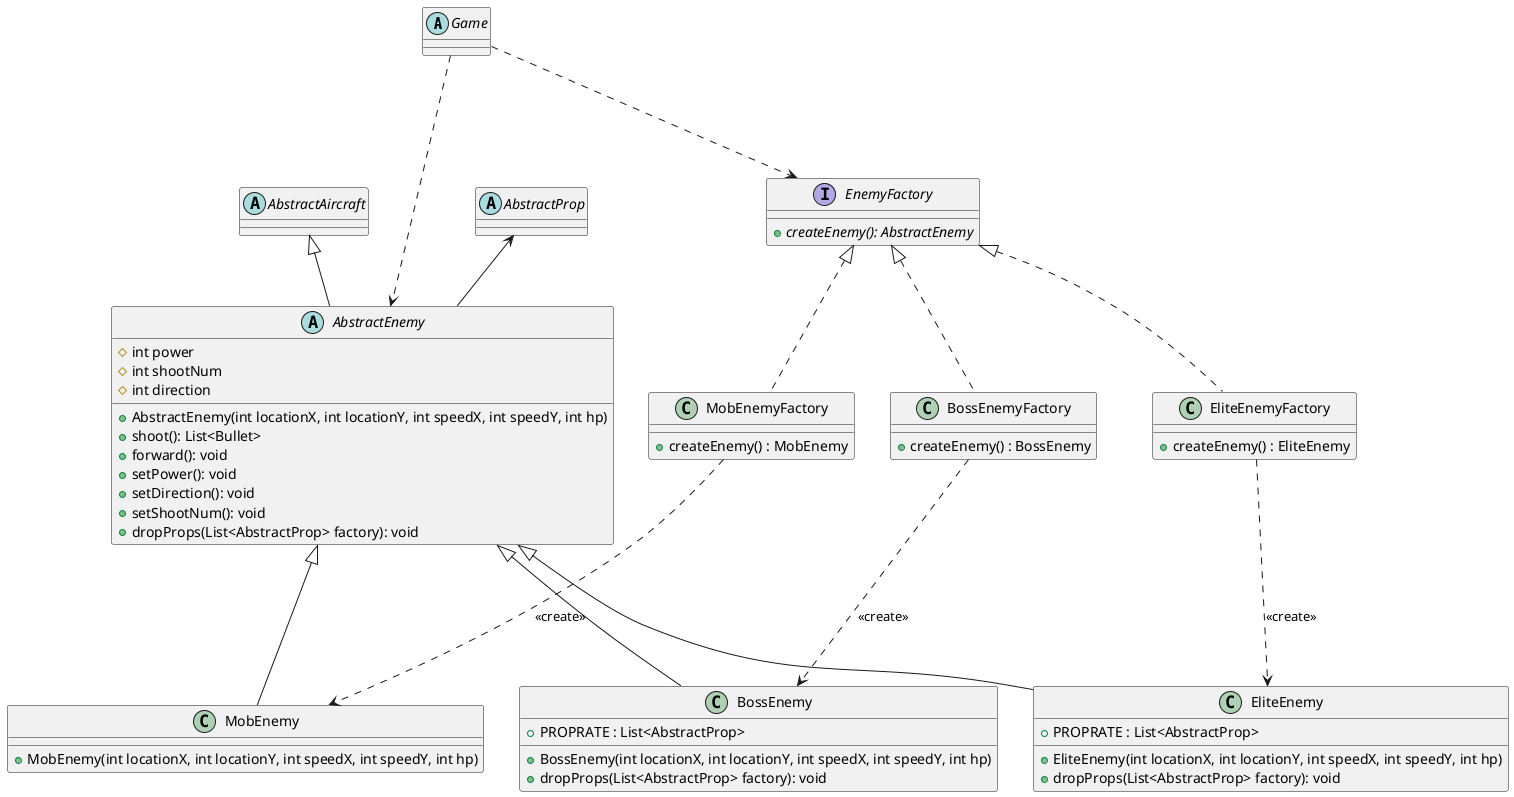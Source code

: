 @startuml
Abstract class Game {

}

Interface EnemyFactory {
    + {abstract} createEnemy(): AbstractEnemy
}

Abstract class AbstractProp{
}

Abstract AbstractEnemy {
    # int power
    # int shootNum
    # int direction
    + AbstractEnemy(int locationX, int locationY, int speedX, int speedY, int hp)
    + shoot(): List<Bullet>
    + forward(): void
    + setPower(): void
    + setDirection(): void
    + setShootNum(): void
    + dropProps(List<AbstractProp> factory): void
}


class MobEnemy {
    + MobEnemy(int locationX, int locationY, int speedX, int speedY, int hp)
}

class EliteEnemy {
    + PROPRATE : List<AbstractProp>
    + EliteEnemy(int locationX, int locationY, int speedX, int speedY, int hp)
    + dropProps(List<AbstractProp> factory): void
}

class BossEnemy {
    + PROPRATE : List<AbstractProp>
    + BossEnemy(int locationX, int locationY, int speedX, int speedY, int hp)
    + dropProps(List<AbstractProp> factory): void
}

class MobEnemyFactory {
    + createEnemy() : MobEnemy
}

class EliteEnemyFactory {
    + createEnemy() : EliteEnemy
}

class BossEnemyFactory {
    + createEnemy() : BossEnemy
}

Game ...> AbstractEnemy
Game ...> EnemyFactory

AbstractEnemy -up-|> AbstractAircraft
AbstractEnemy -up-> AbstractProp

AbstractEnemy    <|---   MobEnemy
AbstractEnemy  <|---  EliteEnemy
AbstractEnemy   <|---   BossEnemy

EnemyFactory <|.. MobEnemyFactory
EnemyFactory   <|..   EliteEnemyFactory
EnemyFactory    <|..   BossEnemyFactory

MobEnemyFactory ...> MobEnemy:<<create>>
EliteEnemyFactory   ...>    EliteEnemy:<<create>>
BossEnemyFactory    ...>    BossEnemy:<<create>>

abstract class AbstractAircraft {

}



@enduml